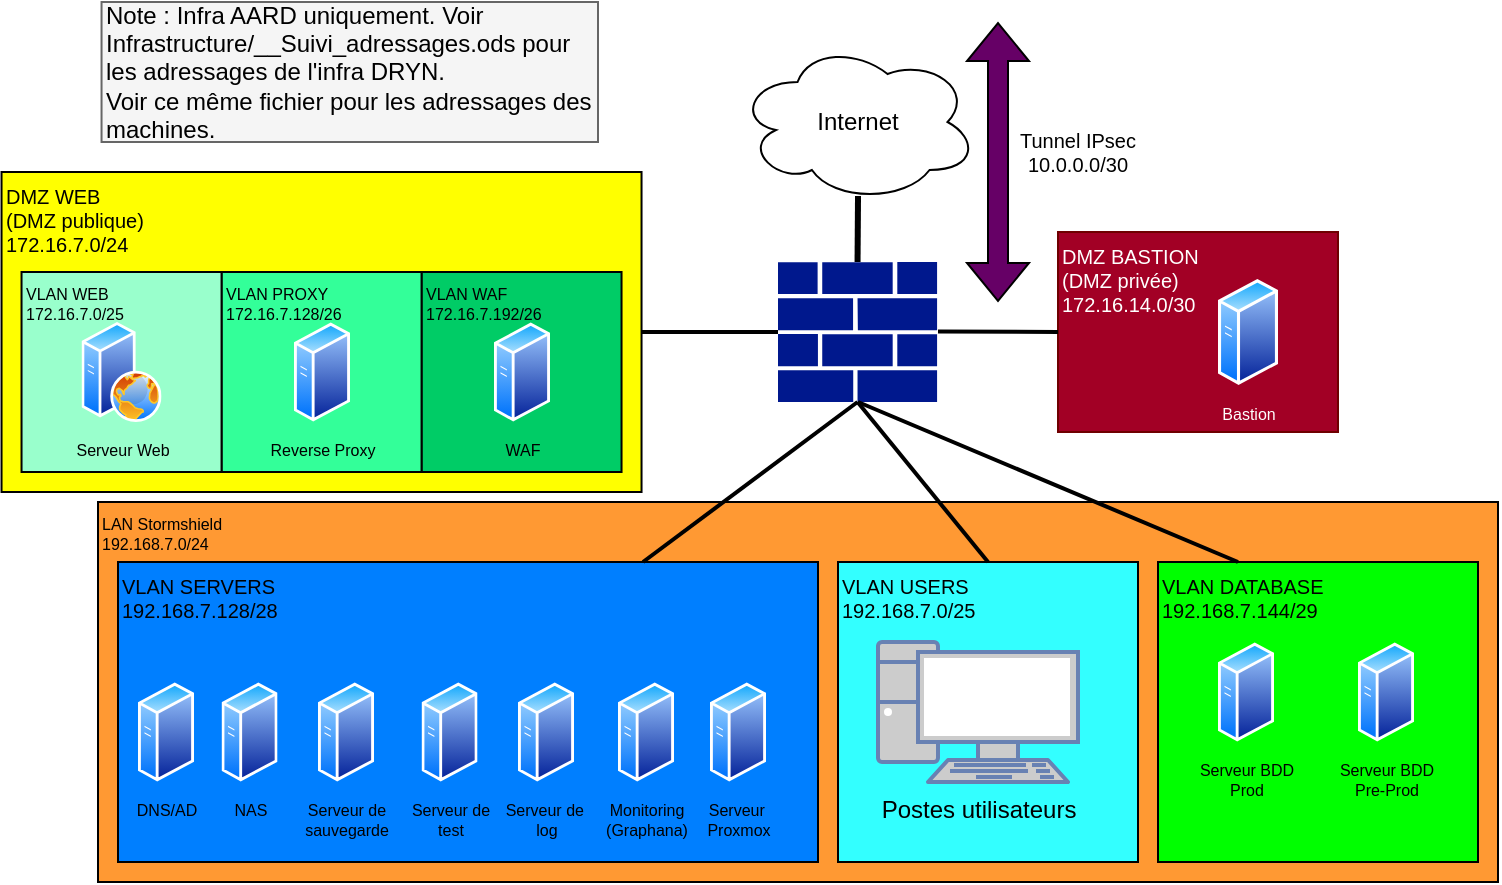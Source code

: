 <mxfile version="25.0.2">
  <diagram name="Page-1" id="TismizE8A68H-9k3w-Sa">
    <mxGraphModel dx="819" dy="1647" grid="1" gridSize="10" guides="1" tooltips="1" connect="1" arrows="1" fold="1" page="1" pageScale="1" pageWidth="827" pageHeight="1169" background="#ffffff" math="0" shadow="0">
      <root>
        <mxCell id="0" />
        <mxCell id="1" parent="0" />
        <mxCell id="YqawrPtrUhzIzxj1BCeo-4" value="DMZ WEB&amp;nbsp;&lt;div&gt;(DMZ publique)&lt;/div&gt;&lt;div&gt;172.16.7.0/24&lt;/div&gt;" style="rounded=0;whiteSpace=wrap;html=1;fillColor=#FFFF00;strokeColor=#000000;align=left;verticalAlign=top;fontColor=#000000;fontSize=10;" parent="1" vertex="1">
          <mxGeometry x="31.77" y="75" width="320" height="160" as="geometry" />
        </mxCell>
        <mxCell id="IB3uZ79_0tRTxkBwEHRQ-3" value="VLAN WAF&lt;div&gt;172.16.7.192/26&lt;/div&gt;" style="rounded=0;whiteSpace=wrap;html=1;fillColor=#00CC66;align=left;verticalAlign=top;fontSize=8;fontColor=#000000;" parent="1" vertex="1">
          <mxGeometry x="241.77" y="125" width="100" height="100" as="geometry" />
        </mxCell>
        <mxCell id="IB3uZ79_0tRTxkBwEHRQ-2" value="VLAN PROXY&lt;div&gt;172.16.7.128/26&lt;/div&gt;" style="rounded=0;whiteSpace=wrap;html=1;fillColor=#33FF99;align=left;verticalAlign=top;fontSize=8;fontColor=#000000;" parent="1" vertex="1">
          <mxGeometry x="141.77" y="125" width="100" height="100" as="geometry" />
        </mxCell>
        <mxCell id="IB3uZ79_0tRTxkBwEHRQ-1" value="VLAN WEB&lt;div&gt;172.16.7.0/25&lt;/div&gt;" style="rounded=0;whiteSpace=wrap;html=1;fillColor=#99FFCC;align=left;verticalAlign=top;fontColor=#000000;fontSize=8;" parent="1" vertex="1">
          <mxGeometry x="41.77" y="125" width="100" height="100" as="geometry" />
        </mxCell>
        <mxCell id="YqawrPtrUhzIzxj1BCeo-30" value="DMZ BASTION&amp;nbsp;&lt;div&gt;(DMZ privée)&lt;/div&gt;&lt;div&gt;172.16.14.0/30&lt;/div&gt;" style="rounded=0;whiteSpace=wrap;html=1;fillColor=#a20025;strokeColor=#6F0000;align=left;verticalAlign=top;fontColor=#ffffff;fontSize=10;" parent="1" vertex="1">
          <mxGeometry x="560" y="105" width="140" height="100" as="geometry" />
        </mxCell>
        <mxCell id="YqawrPtrUhzIzxj1BCeo-26" value="LAN Stormshield&lt;div&gt;192.168.7.0/24&lt;/div&gt;" style="rounded=0;whiteSpace=wrap;html=1;strokeColor=#000000;fillColor=#FF9933;fontColor=#000000;fontSize=8;align=left;verticalAlign=top;" parent="1" vertex="1">
          <mxGeometry x="80" y="240" width="700" height="190" as="geometry" />
        </mxCell>
        <mxCell id="YqawrPtrUhzIzxj1BCeo-1" value="" style="sketch=0;aspect=fixed;pointerEvents=1;shadow=0;dashed=0;html=1;strokeColor=none;labelPosition=center;verticalLabelPosition=bottom;verticalAlign=top;align=center;fillColor=#00188D;shape=mxgraph.mscae.enterprise.firewall" parent="1" vertex="1">
          <mxGeometry x="420" y="120" width="79.54" height="70" as="geometry" />
        </mxCell>
        <mxCell id="YqawrPtrUhzIzxj1BCeo-2" value="&lt;font color=&quot;#000000&quot;&gt;Internet&lt;/font&gt;" style="ellipse;shape=cloud;whiteSpace=wrap;html=1;fillColor=#ffffff;strokeColor=#000000;" parent="1" vertex="1">
          <mxGeometry x="399.77" y="10" width="120" height="80" as="geometry" />
        </mxCell>
        <mxCell id="YqawrPtrUhzIzxj1BCeo-3" value="" style="endArrow=none;html=1;rounded=0;entryX=0.502;entryY=0.963;entryDx=0;entryDy=0;entryPerimeter=0;exitX=0.5;exitY=0;exitDx=0;exitDy=0;exitPerimeter=0;strokeColor=#000000;strokeWidth=3;" parent="1" source="YqawrPtrUhzIzxj1BCeo-1" target="YqawrPtrUhzIzxj1BCeo-2" edge="1">
          <mxGeometry width="50" height="50" relative="1" as="geometry">
            <mxPoint x="470" y="190" as="sourcePoint" />
            <mxPoint x="520" y="140" as="targetPoint" />
          </mxGeometry>
        </mxCell>
        <mxCell id="YqawrPtrUhzIzxj1BCeo-5" value="Serveur Web" style="image;aspect=fixed;perimeter=ellipsePerimeter;html=1;align=center;shadow=0;dashed=0;spacingTop=3;image=img/lib/active_directory/web_server.svg;labelBackgroundColor=none;fontColor=#000000;fontSize=8;" parent="1" vertex="1">
          <mxGeometry x="71.77" y="150" width="40" height="50" as="geometry" />
        </mxCell>
        <mxCell id="YqawrPtrUhzIzxj1BCeo-7" value="Reverse Proxy" style="image;aspect=fixed;perimeter=ellipsePerimeter;html=1;align=center;shadow=0;dashed=0;spacingTop=3;image=img/lib/active_directory/generic_server.svg;labelBackgroundColor=none;fontColor=#000000;fontSize=8;" parent="1" vertex="1">
          <mxGeometry x="178" y="150" width="28.0" height="50" as="geometry" />
        </mxCell>
        <mxCell id="YqawrPtrUhzIzxj1BCeo-8" value="WAF" style="image;aspect=fixed;perimeter=ellipsePerimeter;html=1;align=center;shadow=0;dashed=0;spacingTop=3;image=img/lib/active_directory/generic_server.svg;labelBackgroundColor=none;fontColor=#000000;fontSize=8;" parent="1" vertex="1">
          <mxGeometry x="278" y="150" width="28.0" height="50" as="geometry" />
        </mxCell>
        <mxCell id="YqawrPtrUhzIzxj1BCeo-9" value="VLAN SERVERS&lt;br&gt;&lt;div&gt;192.168.7.128/28&lt;/div&gt;" style="rounded=0;whiteSpace=wrap;html=1;fillColor=#007FFF;strokeColor=#000000;align=left;verticalAlign=top;fontColor=#000000;fontSize=10;" parent="1" vertex="1">
          <mxGeometry x="90" y="270" width="350" height="150" as="geometry" />
        </mxCell>
        <mxCell id="YqawrPtrUhzIzxj1BCeo-10" value="Bastion" style="image;aspect=fixed;perimeter=ellipsePerimeter;html=1;align=center;shadow=0;dashed=0;spacingTop=3;image=img/lib/active_directory/generic_server.svg;labelBackgroundColor=none;fontColor=#ffffff;fontSize=8;" parent="1" vertex="1">
          <mxGeometry x="640" y="128.22" width="30" height="53.57" as="geometry" />
        </mxCell>
        <mxCell id="YqawrPtrUhzIzxj1BCeo-11" value="Monitoring &lt;br&gt;(Graphana)" style="image;aspect=fixed;perimeter=ellipsePerimeter;html=1;align=center;shadow=0;dashed=0;spacingTop=3;image=img/lib/active_directory/generic_server.svg;labelBackgroundColor=none;fontColor=#000000;fontSize=8;" parent="1" vertex="1">
          <mxGeometry x="340" y="330" width="28.0" height="50" as="geometry" />
        </mxCell>
        <mxCell id="YqawrPtrUhzIzxj1BCeo-12" value="Serveur de&lt;div&gt;sauvegarde&lt;/div&gt;" style="image;aspect=fixed;perimeter=ellipsePerimeter;html=1;align=center;shadow=0;dashed=0;spacingTop=3;image=img/lib/active_directory/generic_server.svg;labelBackgroundColor=none;fontColor=#000000;fontSize=8;" parent="1" vertex="1">
          <mxGeometry x="190" y="330" width="28.0" height="50" as="geometry" />
        </mxCell>
        <mxCell id="YqawrPtrUhzIzxj1BCeo-13" value="Serveur de&amp;nbsp;&lt;div&gt;log&lt;/div&gt;" style="image;aspect=fixed;perimeter=ellipsePerimeter;html=1;align=center;shadow=0;dashed=0;spacingTop=3;image=img/lib/active_directory/generic_server.svg;labelBackgroundColor=none;fontColor=#000000;fontSize=8;" parent="1" vertex="1">
          <mxGeometry x="290" y="330" width="28.0" height="50" as="geometry" />
        </mxCell>
        <mxCell id="YqawrPtrUhzIzxj1BCeo-14" value="Serveur de&lt;div&gt;test&lt;/div&gt;" style="image;aspect=fixed;perimeter=ellipsePerimeter;html=1;align=center;shadow=0;dashed=0;spacingTop=3;image=img/lib/active_directory/generic_server.svg;labelBackgroundColor=none;fontColor=#000000;fontSize=8;" parent="1" vertex="1">
          <mxGeometry x="241.77" y="330" width="28.0" height="50" as="geometry" />
        </mxCell>
        <mxCell id="YqawrPtrUhzIzxj1BCeo-15" value="&lt;div&gt;VLAN DATABASE&lt;/div&gt;&lt;div&gt;192.168.7.144/29&lt;/div&gt;" style="rounded=0;whiteSpace=wrap;html=1;fillColor=#00FF00;strokeColor=#000000;align=left;verticalAlign=top;fontColor=#000000;fontSize=10;" parent="1" vertex="1">
          <mxGeometry x="610" y="270" width="160" height="150" as="geometry" />
        </mxCell>
        <mxCell id="YqawrPtrUhzIzxj1BCeo-16" value="DNS/AD" style="image;aspect=fixed;perimeter=ellipsePerimeter;html=1;align=center;shadow=0;dashed=0;spacingTop=3;image=img/lib/active_directory/generic_server.svg;labelBackgroundColor=none;fontColor=#000000;fontSize=8;" parent="1" vertex="1">
          <mxGeometry x="100.0" y="330" width="28.0" height="50" as="geometry" />
        </mxCell>
        <mxCell id="YqawrPtrUhzIzxj1BCeo-17" value="Serveur BDD&lt;div&gt;Prod&lt;/div&gt;" style="image;aspect=fixed;perimeter=ellipsePerimeter;html=1;align=center;shadow=0;dashed=0;spacingTop=3;image=img/lib/active_directory/generic_server.svg;labelBackgroundColor=none;fontColor=#000000;fontSize=8;" parent="1" vertex="1">
          <mxGeometry x="640" y="310" width="28.0" height="50" as="geometry" />
        </mxCell>
        <mxCell id="YqawrPtrUhzIzxj1BCeo-18" value="Serveur BDD&lt;div&gt;Pre-Prod&lt;/div&gt;" style="image;aspect=fixed;perimeter=ellipsePerimeter;html=1;align=center;shadow=0;dashed=0;spacingTop=3;image=img/lib/active_directory/generic_server.svg;labelBackgroundColor=none;fontColor=#000000;fontSize=8;" parent="1" vertex="1">
          <mxGeometry x="710" y="310" width="28.0" height="50" as="geometry" />
        </mxCell>
        <mxCell id="YqawrPtrUhzIzxj1BCeo-19" value="" style="endArrow=none;html=1;rounded=0;entryX=0;entryY=0.5;entryDx=0;entryDy=0;entryPerimeter=0;exitX=1;exitY=0.5;exitDx=0;exitDy=0;strokeWidth=2;strokeColor=#000000;" parent="1" source="YqawrPtrUhzIzxj1BCeo-4" target="YqawrPtrUhzIzxj1BCeo-1" edge="1">
          <mxGeometry width="50" height="50" relative="1" as="geometry">
            <mxPoint x="460" y="260" as="sourcePoint" />
            <mxPoint x="510" y="210" as="targetPoint" />
          </mxGeometry>
        </mxCell>
        <mxCell id="YqawrPtrUhzIzxj1BCeo-21" value="" style="endArrow=none;html=1;rounded=0;entryX=0.5;entryY=1;entryDx=0;entryDy=0;entryPerimeter=0;strokeWidth=2;strokeColor=#000000;exitX=0.75;exitY=0;exitDx=0;exitDy=0;" parent="1" source="YqawrPtrUhzIzxj1BCeo-9" target="YqawrPtrUhzIzxj1BCeo-1" edge="1">
          <mxGeometry width="50" height="50" relative="1" as="geometry">
            <mxPoint x="460" y="260" as="sourcePoint" />
            <mxPoint x="510" y="210" as="targetPoint" />
          </mxGeometry>
        </mxCell>
        <mxCell id="YqawrPtrUhzIzxj1BCeo-22" value="" style="endArrow=none;html=1;rounded=0;entryX=0.25;entryY=0;entryDx=0;entryDy=0;strokeWidth=2;strokeColor=#000000;" parent="1" target="YqawrPtrUhzIzxj1BCeo-15" edge="1">
          <mxGeometry width="50" height="50" relative="1" as="geometry">
            <mxPoint x="460" y="190" as="sourcePoint" />
            <mxPoint x="510" y="210" as="targetPoint" />
          </mxGeometry>
        </mxCell>
        <mxCell id="YqawrPtrUhzIzxj1BCeo-24" value="Serveur&amp;nbsp;&lt;div&gt;Proxmox&lt;/div&gt;" style="image;aspect=fixed;perimeter=ellipsePerimeter;html=1;align=center;shadow=0;dashed=0;spacingTop=3;image=img/lib/active_directory/generic_server.svg;labelBackgroundColor=none;fontColor=#000000;fontSize=8;" parent="1" vertex="1">
          <mxGeometry x="386" y="330" width="28.0" height="50" as="geometry" />
        </mxCell>
        <mxCell id="YqawrPtrUhzIzxj1BCeo-27" value="&lt;div&gt;VLAN USERS&lt;/div&gt;&lt;div&gt;192.168.7.0/25&lt;/div&gt;" style="rounded=0;whiteSpace=wrap;html=1;strokeColor=#000000;fillColor=#33FFFF;verticalAlign=top;align=left;fontColor=#000000;fontSize=10;" parent="1" vertex="1">
          <mxGeometry x="450" y="270" width="150" height="150" as="geometry" />
        </mxCell>
        <mxCell id="YqawrPtrUhzIzxj1BCeo-31" value="" style="endArrow=none;html=1;rounded=0;entryX=0;entryY=0.5;entryDx=0;entryDy=0;exitX=1;exitY=0.5;exitDx=0;exitDy=0;strokeWidth=2;strokeColor=#000000;" parent="1" target="YqawrPtrUhzIzxj1BCeo-30" edge="1">
          <mxGeometry width="50" height="50" relative="1" as="geometry">
            <mxPoint x="500" y="154.71" as="sourcePoint" />
            <mxPoint x="620" y="154.71" as="targetPoint" />
          </mxGeometry>
        </mxCell>
        <mxCell id="YqawrPtrUhzIzxj1BCeo-32" value="" style="endArrow=none;html=1;rounded=0;entryX=0.5;entryY=1;entryDx=0;entryDy=0;entryPerimeter=0;exitX=0.5;exitY=0;exitDx=0;exitDy=0;strokeWidth=2;strokeColor=#000000;" parent="1" source="YqawrPtrUhzIzxj1BCeo-27" target="YqawrPtrUhzIzxj1BCeo-1" edge="1">
          <mxGeometry width="50" height="50" relative="1" as="geometry">
            <mxPoint x="440" y="280" as="sourcePoint" />
            <mxPoint x="490" y="230" as="targetPoint" />
          </mxGeometry>
        </mxCell>
        <mxCell id="YqawrPtrUhzIzxj1BCeo-37" value="" style="shape=flexArrow;endArrow=classic;startArrow=classic;html=1;rounded=0;fillColor=#660066;" parent="1" edge="1">
          <mxGeometry width="100" height="100" relative="1" as="geometry">
            <mxPoint x="530" y="140" as="sourcePoint" />
            <mxPoint x="530" as="targetPoint" />
          </mxGeometry>
        </mxCell>
        <mxCell id="YqawrPtrUhzIzxj1BCeo-38" value="&lt;font color=&quot;#000000&quot;&gt;Tunnel&amp;nbsp;&lt;/font&gt;&lt;span style=&quot;color: rgb(0, 0, 0); background-color: initial;&quot;&gt;IPsec&lt;/span&gt;&lt;div&gt;&lt;span style=&quot;color: rgb(0, 0, 0); background-color: initial;&quot;&gt;10.0.0.0/30&lt;/span&gt;&lt;/div&gt;" style="text;html=1;align=center;verticalAlign=middle;whiteSpace=wrap;rounded=0;fontSize=10;" parent="1" vertex="1">
          <mxGeometry x="530" y="50" width="80" height="30" as="geometry" />
        </mxCell>
        <mxCell id="YqawrPtrUhzIzxj1BCeo-40" value="NAS" style="image;aspect=fixed;perimeter=ellipsePerimeter;html=1;align=center;shadow=0;dashed=0;spacingTop=3;image=img/lib/active_directory/generic_server.svg;labelBackgroundColor=none;fontColor=#000000;fontSize=8;" parent="1" vertex="1">
          <mxGeometry x="141.77" y="330" width="28.0" height="50" as="geometry" />
        </mxCell>
        <mxCell id="CGVpo9sNGCtjRVV3CvOS-3" value="Postes utilisateurs" style="fontColor=#000000;verticalAlign=top;verticalLabelPosition=bottom;labelPosition=center;align=center;html=1;outlineConnect=0;fillColor=#CCCCCC;strokeColor=#6881B3;gradientColor=none;gradientDirection=north;strokeWidth=2;shape=mxgraph.networks.pc;" parent="1" vertex="1">
          <mxGeometry x="470" y="310" width="100" height="70" as="geometry" />
        </mxCell>
        <mxCell id="IB3uZ79_0tRTxkBwEHRQ-15" value="&lt;font color=&quot;#000000&quot;&gt;Note : Infra AARD uniquement. Voir Infrastructure/__Suivi_adressages.ods pour les adressages de l&#39;infra DRYN.&lt;/font&gt;&lt;div&gt;&lt;font color=&quot;#000000&quot;&gt;Voir ce même fichier pour les adressages des machines.&lt;/font&gt;&lt;/div&gt;" style="text;html=1;align=left;verticalAlign=middle;whiteSpace=wrap;rounded=0;fillColor=#f5f5f5;fontColor=#333333;strokeColor=#666666;" parent="1" vertex="1">
          <mxGeometry x="81.77" y="-10" width="248.23" height="70" as="geometry" />
        </mxCell>
      </root>
    </mxGraphModel>
  </diagram>
</mxfile>
